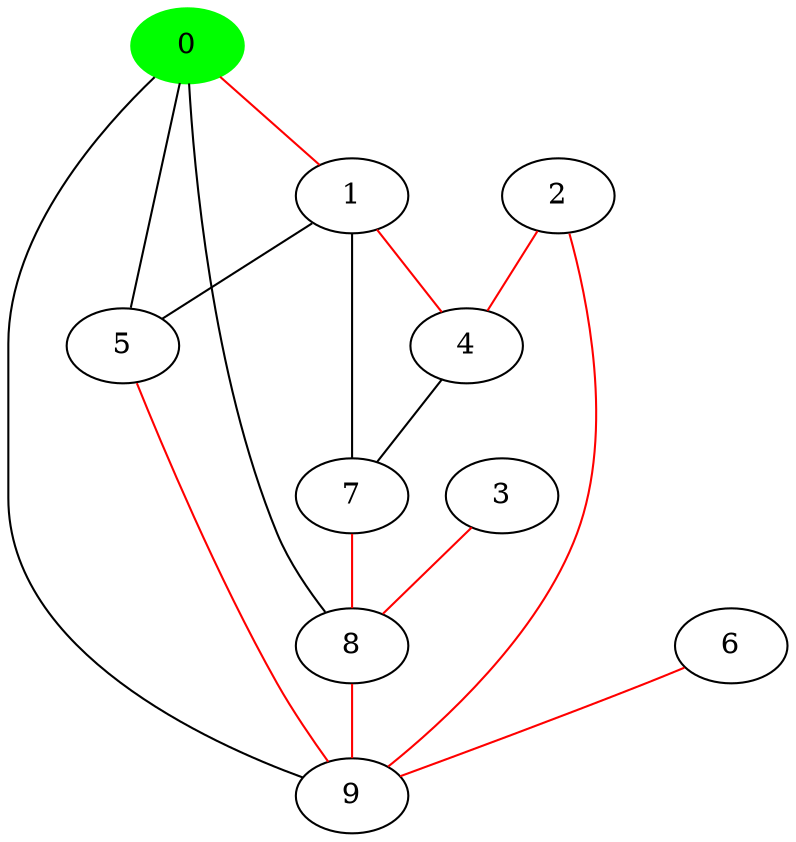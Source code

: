 graph one {
      0  [color = green, style = filled];
      0 -- 1 [color=red] ;
      0 -- 5 ;
      0 -- 8 ;
      0 -- 9 ;
      1 -- 4 [color=red] ;
      1 -- 5 ;
      1 -- 7 ;
      2 -- 4 [color=red] ;
      2 -- 9 [color=red] ;
      3 -- 8 [color=red] ;
      4 -- 7 ;
      5 -- 9 [color=red] ;
      6 -- 9 [color=red] ;
      7 -- 8 [color=red] ;
      8 -- 9 [color=red] ;
      9 
}